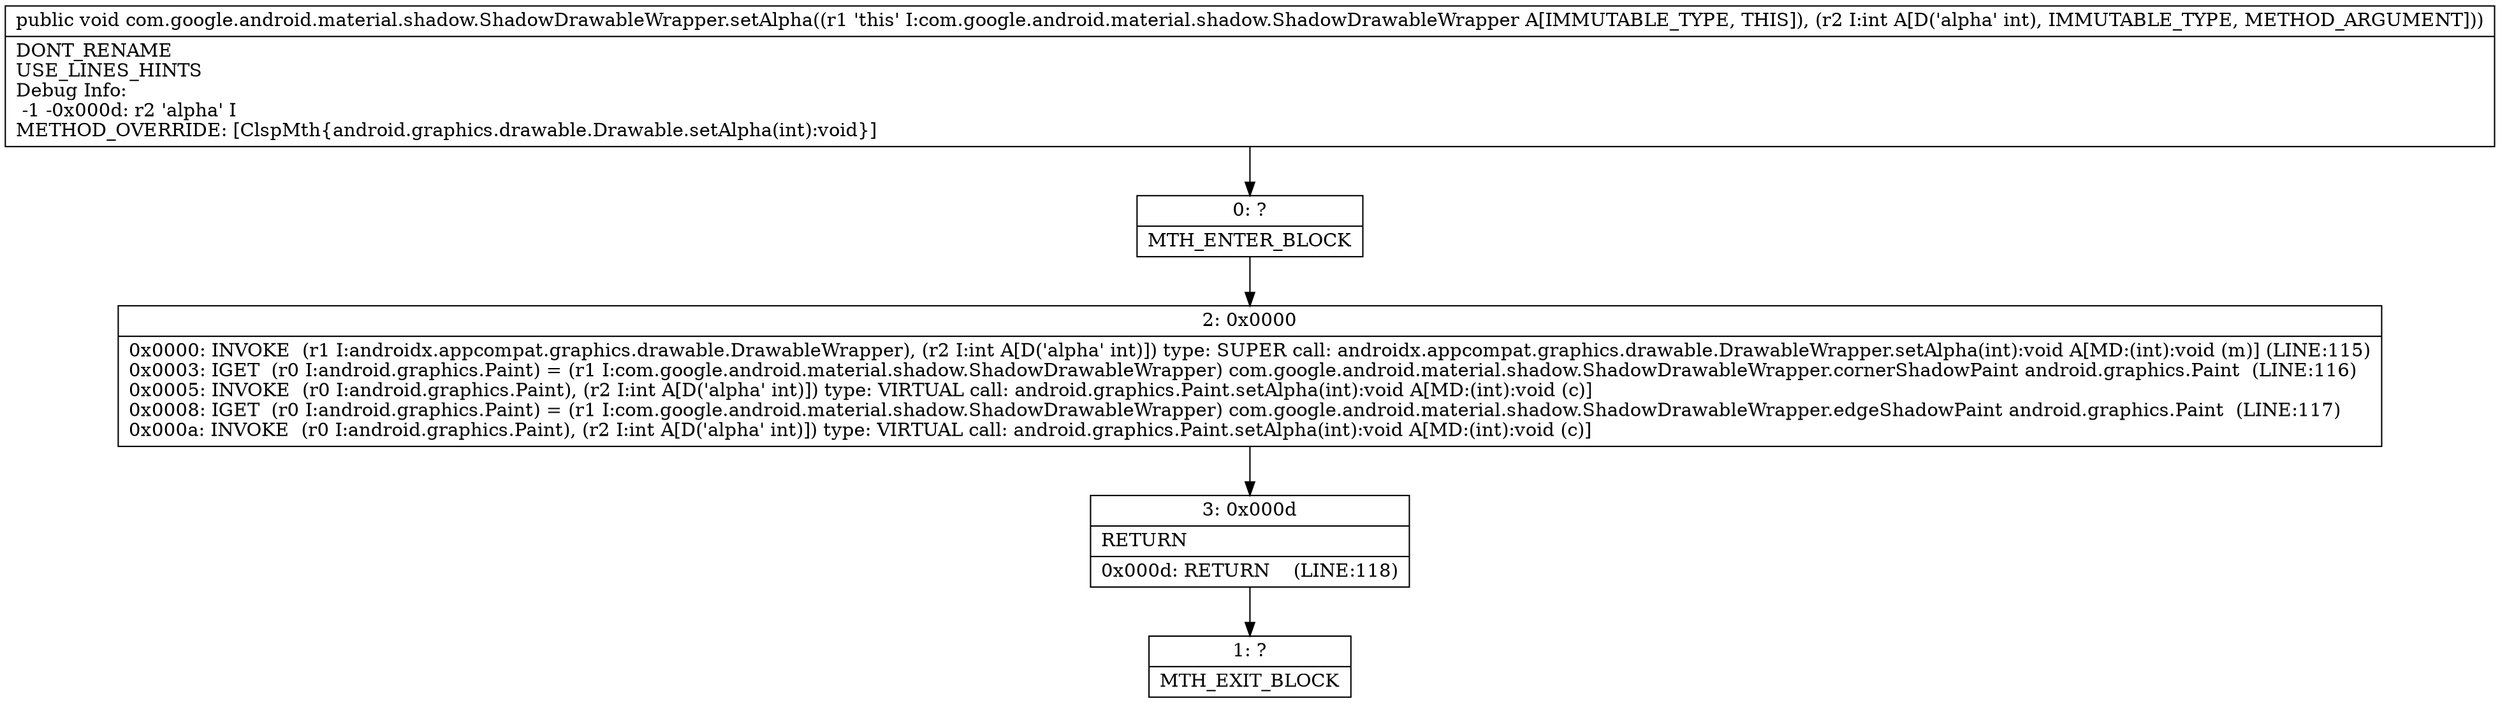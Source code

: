 digraph "CFG forcom.google.android.material.shadow.ShadowDrawableWrapper.setAlpha(I)V" {
Node_0 [shape=record,label="{0\:\ ?|MTH_ENTER_BLOCK\l}"];
Node_2 [shape=record,label="{2\:\ 0x0000|0x0000: INVOKE  (r1 I:androidx.appcompat.graphics.drawable.DrawableWrapper), (r2 I:int A[D('alpha' int)]) type: SUPER call: androidx.appcompat.graphics.drawable.DrawableWrapper.setAlpha(int):void A[MD:(int):void (m)] (LINE:115)\l0x0003: IGET  (r0 I:android.graphics.Paint) = (r1 I:com.google.android.material.shadow.ShadowDrawableWrapper) com.google.android.material.shadow.ShadowDrawableWrapper.cornerShadowPaint android.graphics.Paint  (LINE:116)\l0x0005: INVOKE  (r0 I:android.graphics.Paint), (r2 I:int A[D('alpha' int)]) type: VIRTUAL call: android.graphics.Paint.setAlpha(int):void A[MD:(int):void (c)]\l0x0008: IGET  (r0 I:android.graphics.Paint) = (r1 I:com.google.android.material.shadow.ShadowDrawableWrapper) com.google.android.material.shadow.ShadowDrawableWrapper.edgeShadowPaint android.graphics.Paint  (LINE:117)\l0x000a: INVOKE  (r0 I:android.graphics.Paint), (r2 I:int A[D('alpha' int)]) type: VIRTUAL call: android.graphics.Paint.setAlpha(int):void A[MD:(int):void (c)]\l}"];
Node_3 [shape=record,label="{3\:\ 0x000d|RETURN\l|0x000d: RETURN    (LINE:118)\l}"];
Node_1 [shape=record,label="{1\:\ ?|MTH_EXIT_BLOCK\l}"];
MethodNode[shape=record,label="{public void com.google.android.material.shadow.ShadowDrawableWrapper.setAlpha((r1 'this' I:com.google.android.material.shadow.ShadowDrawableWrapper A[IMMUTABLE_TYPE, THIS]), (r2 I:int A[D('alpha' int), IMMUTABLE_TYPE, METHOD_ARGUMENT]))  | DONT_RENAME\lUSE_LINES_HINTS\lDebug Info:\l  \-1 \-0x000d: r2 'alpha' I\lMETHOD_OVERRIDE: [ClspMth\{android.graphics.drawable.Drawable.setAlpha(int):void\}]\l}"];
MethodNode -> Node_0;Node_0 -> Node_2;
Node_2 -> Node_3;
Node_3 -> Node_1;
}

